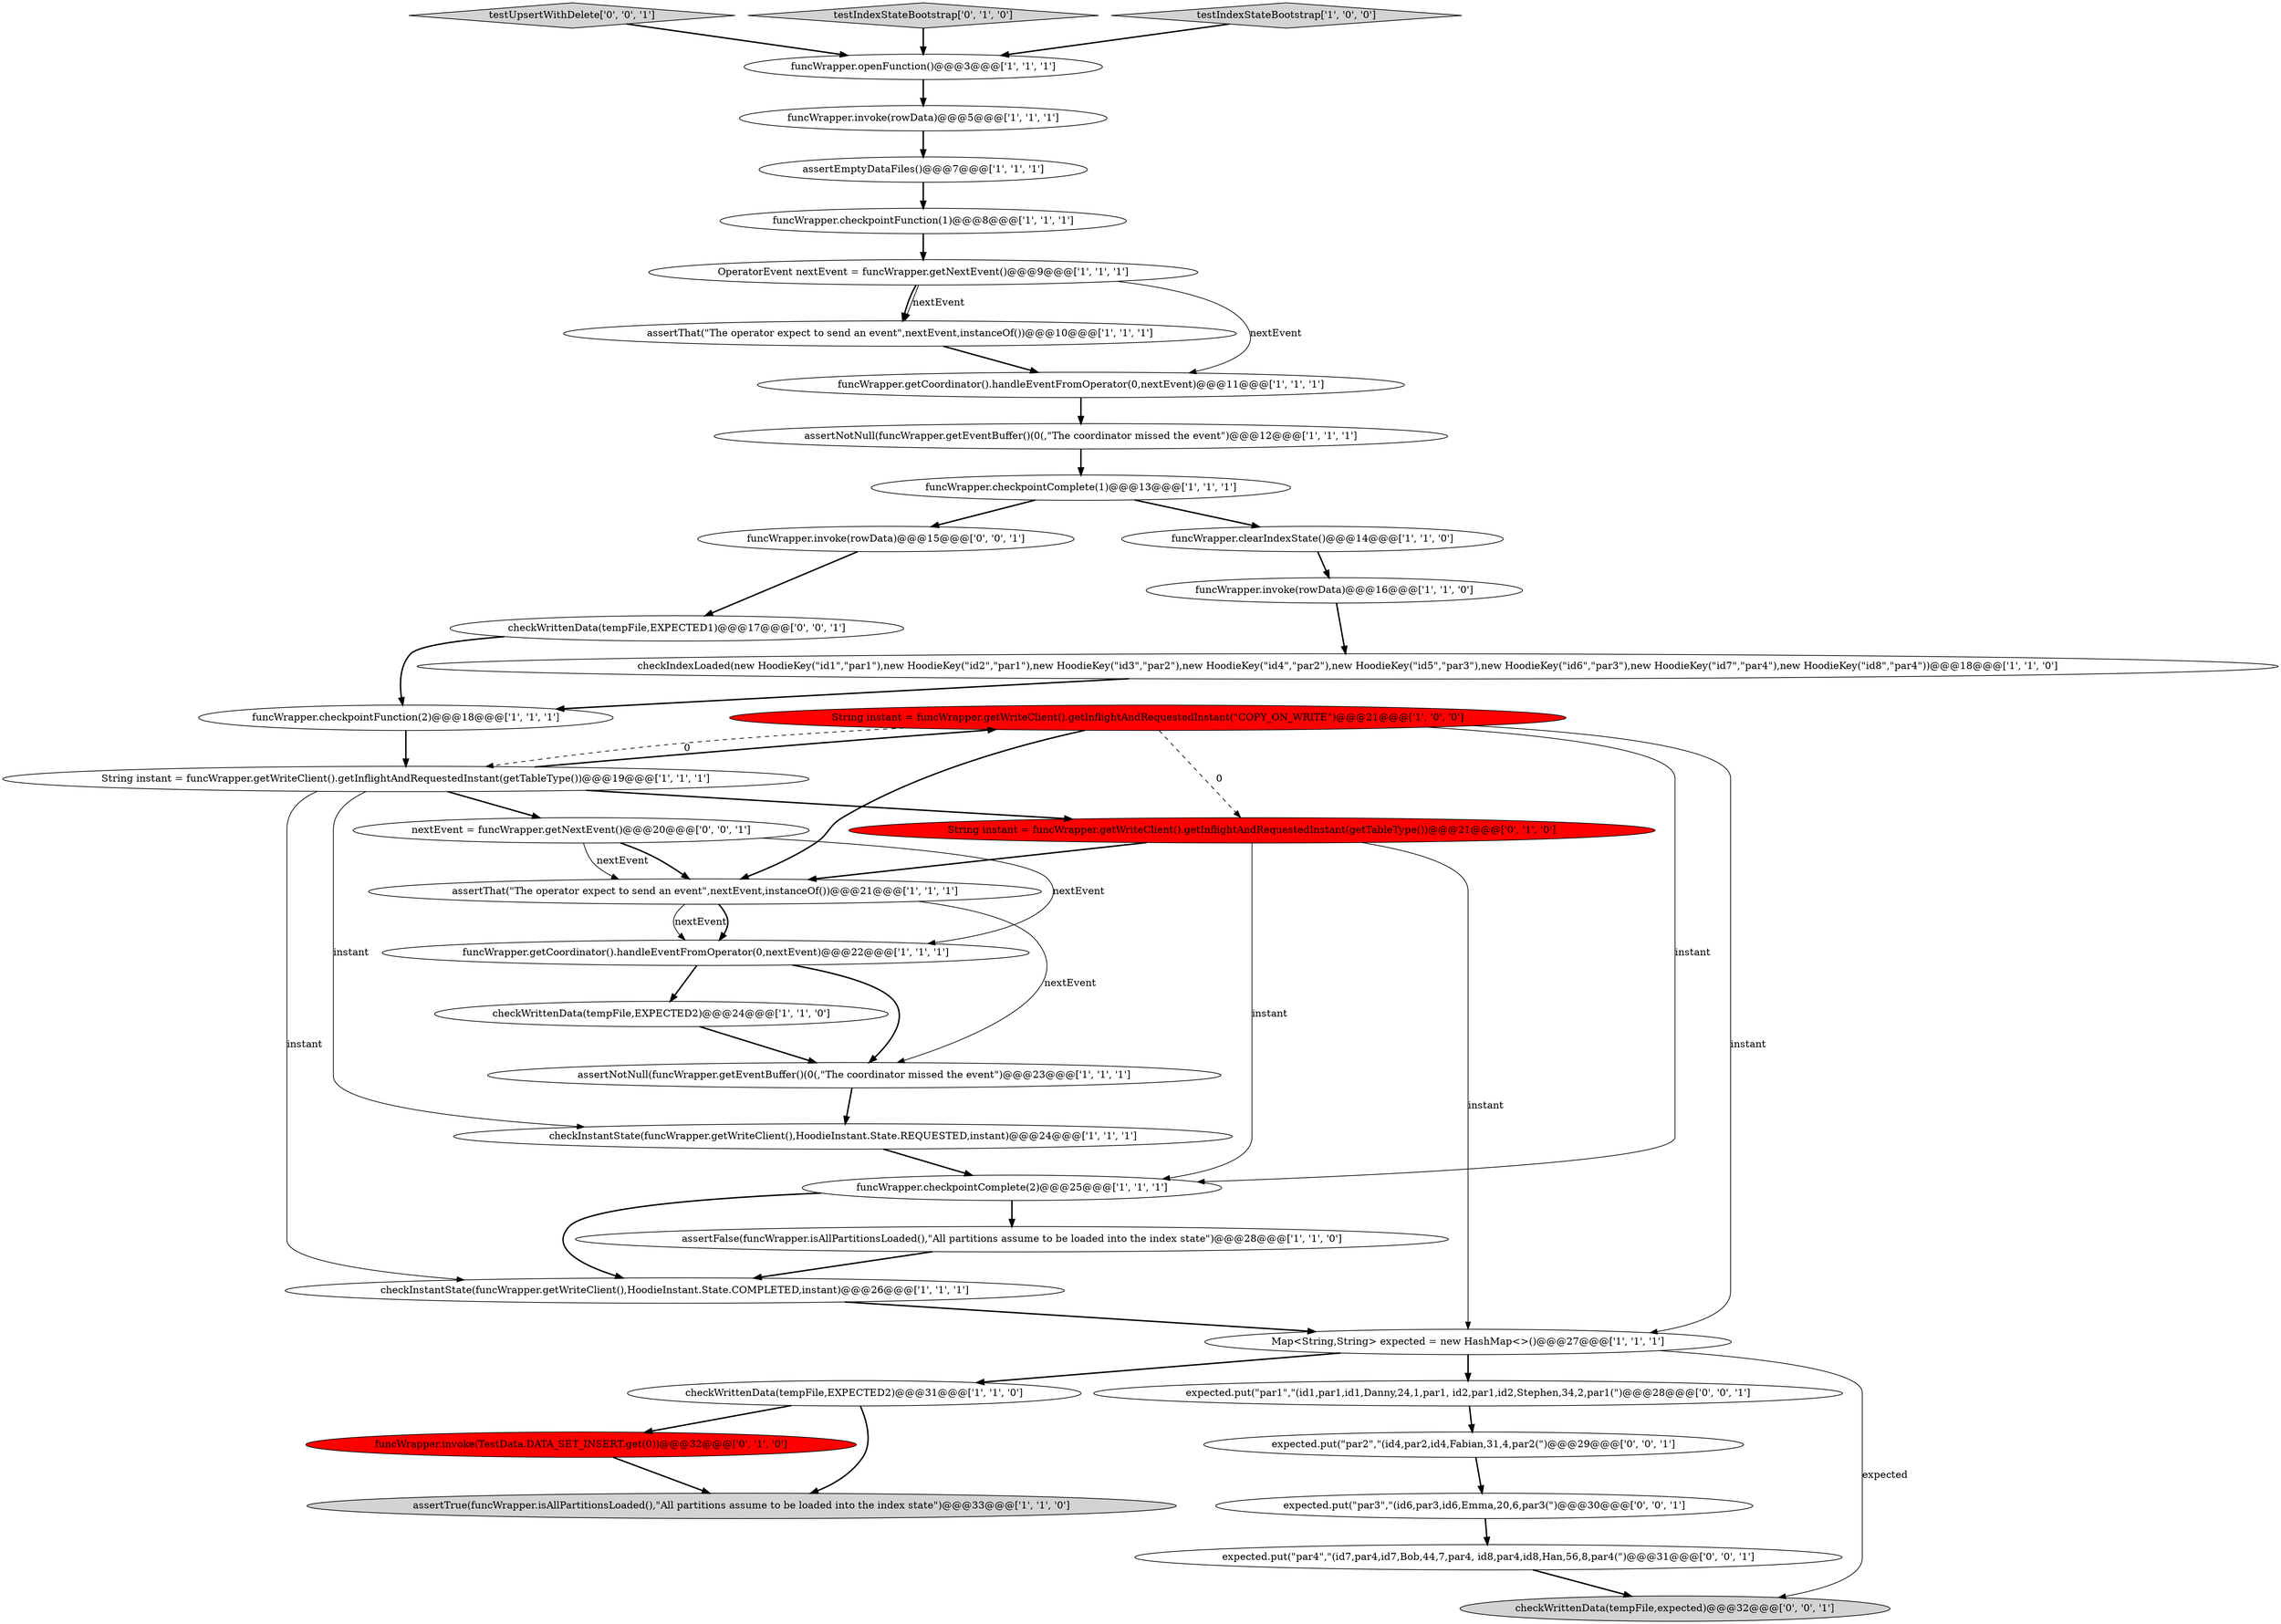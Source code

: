 digraph {
20 [style = filled, label = "checkInstantState(funcWrapper.getWriteClient(),HoodieInstant.State.COMPLETED,instant)@@@26@@@['1', '1', '1']", fillcolor = white, shape = ellipse image = "AAA0AAABBB1BBB"];
34 [style = filled, label = "testUpsertWithDelete['0', '0', '1']", fillcolor = lightgray, shape = diamond image = "AAA0AAABBB3BBB"];
10 [style = filled, label = "checkIndexLoaded(new HoodieKey(\"id1\",\"par1\"),new HoodieKey(\"id2\",\"par1\"),new HoodieKey(\"id3\",\"par2\"),new HoodieKey(\"id4\",\"par2\"),new HoodieKey(\"id5\",\"par3\"),new HoodieKey(\"id6\",\"par3\"),new HoodieKey(\"id7\",\"par4\"),new HoodieKey(\"id8\",\"par4\"))@@@18@@@['1', '1', '0']", fillcolor = white, shape = ellipse image = "AAA0AAABBB1BBB"];
25 [style = filled, label = "checkInstantState(funcWrapper.getWriteClient(),HoodieInstant.State.REQUESTED,instant)@@@24@@@['1', '1', '1']", fillcolor = white, shape = ellipse image = "AAA0AAABBB1BBB"];
11 [style = filled, label = "funcWrapper.checkpointFunction(2)@@@18@@@['1', '1', '1']", fillcolor = white, shape = ellipse image = "AAA0AAABBB1BBB"];
15 [style = filled, label = "OperatorEvent nextEvent = funcWrapper.getNextEvent()@@@9@@@['1', '1', '1']", fillcolor = white, shape = ellipse image = "AAA0AAABBB1BBB"];
6 [style = filled, label = "funcWrapper.checkpointFunction(1)@@@8@@@['1', '1', '1']", fillcolor = white, shape = ellipse image = "AAA0AAABBB1BBB"];
13 [style = filled, label = "assertThat(\"The operator expect to send an event\",nextEvent,instanceOf())@@@10@@@['1', '1', '1']", fillcolor = white, shape = ellipse image = "AAA0AAABBB1BBB"];
0 [style = filled, label = "assertNotNull(funcWrapper.getEventBuffer()(0(,\"The coordinator missed the event\")@@@12@@@['1', '1', '1']", fillcolor = white, shape = ellipse image = "AAA0AAABBB1BBB"];
28 [style = filled, label = "testIndexStateBootstrap['0', '1', '0']", fillcolor = lightgray, shape = diamond image = "AAA0AAABBB2BBB"];
27 [style = filled, label = "String instant = funcWrapper.getWriteClient().getInflightAndRequestedInstant(getTableType())@@@21@@@['0', '1', '0']", fillcolor = red, shape = ellipse image = "AAA1AAABBB2BBB"];
3 [style = filled, label = "funcWrapper.checkpointComplete(1)@@@13@@@['1', '1', '1']", fillcolor = white, shape = ellipse image = "AAA0AAABBB1BBB"];
30 [style = filled, label = "expected.put(\"par4\",\"(id7,par4,id7,Bob,44,7,par4, id8,par4,id8,Han,56,8,par4(\")@@@31@@@['0', '0', '1']", fillcolor = white, shape = ellipse image = "AAA0AAABBB3BBB"];
7 [style = filled, label = "funcWrapper.getCoordinator().handleEventFromOperator(0,nextEvent)@@@11@@@['1', '1', '1']", fillcolor = white, shape = ellipse image = "AAA0AAABBB1BBB"];
35 [style = filled, label = "funcWrapper.invoke(rowData)@@@15@@@['0', '0', '1']", fillcolor = white, shape = ellipse image = "AAA0AAABBB3BBB"];
22 [style = filled, label = "checkWrittenData(tempFile,EXPECTED2)@@@31@@@['1', '1', '0']", fillcolor = white, shape = ellipse image = "AAA0AAABBB1BBB"];
29 [style = filled, label = "funcWrapper.invoke(TestData.DATA_SET_INSERT.get(0))@@@32@@@['0', '1', '0']", fillcolor = red, shape = ellipse image = "AAA1AAABBB2BBB"];
19 [style = filled, label = "checkWrittenData(tempFile,EXPECTED2)@@@24@@@['1', '1', '0']", fillcolor = white, shape = ellipse image = "AAA0AAABBB1BBB"];
38 [style = filled, label = "expected.put(\"par1\",\"(id1,par1,id1,Danny,24,1,par1, id2,par1,id2,Stephen,34,2,par1(\")@@@28@@@['0', '0', '1']", fillcolor = white, shape = ellipse image = "AAA0AAABBB3BBB"];
32 [style = filled, label = "expected.put(\"par3\",\"(id6,par3,id6,Emma,20,6,par3(\")@@@30@@@['0', '0', '1']", fillcolor = white, shape = ellipse image = "AAA0AAABBB3BBB"];
36 [style = filled, label = "checkWrittenData(tempFile,expected)@@@32@@@['0', '0', '1']", fillcolor = lightgray, shape = ellipse image = "AAA0AAABBB3BBB"];
26 [style = filled, label = "Map<String,String> expected = new HashMap<>()@@@27@@@['1', '1', '1']", fillcolor = white, shape = ellipse image = "AAA0AAABBB1BBB"];
18 [style = filled, label = "assertThat(\"The operator expect to send an event\",nextEvent,instanceOf())@@@21@@@['1', '1', '1']", fillcolor = white, shape = ellipse image = "AAA0AAABBB1BBB"];
33 [style = filled, label = "expected.put(\"par2\",\"(id4,par2,id4,Fabian,31,4,par2(\")@@@29@@@['0', '0', '1']", fillcolor = white, shape = ellipse image = "AAA0AAABBB3BBB"];
8 [style = filled, label = "testIndexStateBootstrap['1', '0', '0']", fillcolor = lightgray, shape = diamond image = "AAA0AAABBB1BBB"];
1 [style = filled, label = "String instant = funcWrapper.getWriteClient().getInflightAndRequestedInstant(\"COPY_ON_WRITE\")@@@21@@@['1', '0', '0']", fillcolor = red, shape = ellipse image = "AAA1AAABBB1BBB"];
23 [style = filled, label = "funcWrapper.clearIndexState()@@@14@@@['1', '1', '0']", fillcolor = white, shape = ellipse image = "AAA0AAABBB1BBB"];
2 [style = filled, label = "funcWrapper.invoke(rowData)@@@5@@@['1', '1', '1']", fillcolor = white, shape = ellipse image = "AAA0AAABBB1BBB"];
9 [style = filled, label = "funcWrapper.checkpointComplete(2)@@@25@@@['1', '1', '1']", fillcolor = white, shape = ellipse image = "AAA0AAABBB1BBB"];
5 [style = filled, label = "funcWrapper.getCoordinator().handleEventFromOperator(0,nextEvent)@@@22@@@['1', '1', '1']", fillcolor = white, shape = ellipse image = "AAA0AAABBB1BBB"];
14 [style = filled, label = "assertFalse(funcWrapper.isAllPartitionsLoaded(),\"All partitions assume to be loaded into the index state\")@@@28@@@['1', '1', '0']", fillcolor = white, shape = ellipse image = "AAA0AAABBB1BBB"];
17 [style = filled, label = "String instant = funcWrapper.getWriteClient().getInflightAndRequestedInstant(getTableType())@@@19@@@['1', '1', '1']", fillcolor = white, shape = ellipse image = "AAA0AAABBB1BBB"];
4 [style = filled, label = "funcWrapper.invoke(rowData)@@@16@@@['1', '1', '0']", fillcolor = white, shape = ellipse image = "AAA0AAABBB1BBB"];
16 [style = filled, label = "funcWrapper.openFunction()@@@3@@@['1', '1', '1']", fillcolor = white, shape = ellipse image = "AAA0AAABBB1BBB"];
31 [style = filled, label = "nextEvent = funcWrapper.getNextEvent()@@@20@@@['0', '0', '1']", fillcolor = white, shape = ellipse image = "AAA0AAABBB3BBB"];
12 [style = filled, label = "assertTrue(funcWrapper.isAllPartitionsLoaded(),\"All partitions assume to be loaded into the index state\")@@@33@@@['1', '1', '0']", fillcolor = lightgray, shape = ellipse image = "AAA0AAABBB1BBB"];
37 [style = filled, label = "checkWrittenData(tempFile,EXPECTED1)@@@17@@@['0', '0', '1']", fillcolor = white, shape = ellipse image = "AAA0AAABBB3BBB"];
21 [style = filled, label = "assertEmptyDataFiles()@@@7@@@['1', '1', '1']", fillcolor = white, shape = ellipse image = "AAA0AAABBB1BBB"];
24 [style = filled, label = "assertNotNull(funcWrapper.getEventBuffer()(0(,\"The coordinator missed the event\")@@@23@@@['1', '1', '1']", fillcolor = white, shape = ellipse image = "AAA0AAABBB1BBB"];
27->9 [style = solid, label="instant"];
0->3 [style = bold, label=""];
4->10 [style = bold, label=""];
8->16 [style = bold, label=""];
27->18 [style = bold, label=""];
18->5 [style = solid, label="nextEvent"];
15->13 [style = bold, label=""];
1->9 [style = solid, label="instant"];
17->1 [style = bold, label=""];
37->11 [style = bold, label=""];
21->6 [style = bold, label=""];
20->26 [style = bold, label=""];
1->26 [style = solid, label="instant"];
15->7 [style = solid, label="nextEvent"];
17->31 [style = bold, label=""];
1->27 [style = dashed, label="0"];
25->9 [style = bold, label=""];
23->4 [style = bold, label=""];
22->29 [style = bold, label=""];
31->18 [style = bold, label=""];
1->18 [style = bold, label=""];
7->0 [style = bold, label=""];
9->20 [style = bold, label=""];
30->36 [style = bold, label=""];
17->20 [style = solid, label="instant"];
16->2 [style = bold, label=""];
32->30 [style = bold, label=""];
28->16 [style = bold, label=""];
6->15 [style = bold, label=""];
26->22 [style = bold, label=""];
19->24 [style = bold, label=""];
3->35 [style = bold, label=""];
26->36 [style = solid, label="expected"];
26->38 [style = bold, label=""];
5->19 [style = bold, label=""];
3->23 [style = bold, label=""];
29->12 [style = bold, label=""];
1->17 [style = dashed, label="0"];
31->5 [style = solid, label="nextEvent"];
35->37 [style = bold, label=""];
2->21 [style = bold, label=""];
13->7 [style = bold, label=""];
24->25 [style = bold, label=""];
18->5 [style = bold, label=""];
22->12 [style = bold, label=""];
5->24 [style = bold, label=""];
34->16 [style = bold, label=""];
9->14 [style = bold, label=""];
31->18 [style = solid, label="nextEvent"];
11->17 [style = bold, label=""];
33->32 [style = bold, label=""];
17->27 [style = bold, label=""];
27->26 [style = solid, label="instant"];
38->33 [style = bold, label=""];
15->13 [style = solid, label="nextEvent"];
17->25 [style = solid, label="instant"];
18->24 [style = solid, label="nextEvent"];
14->20 [style = bold, label=""];
10->11 [style = bold, label=""];
}
